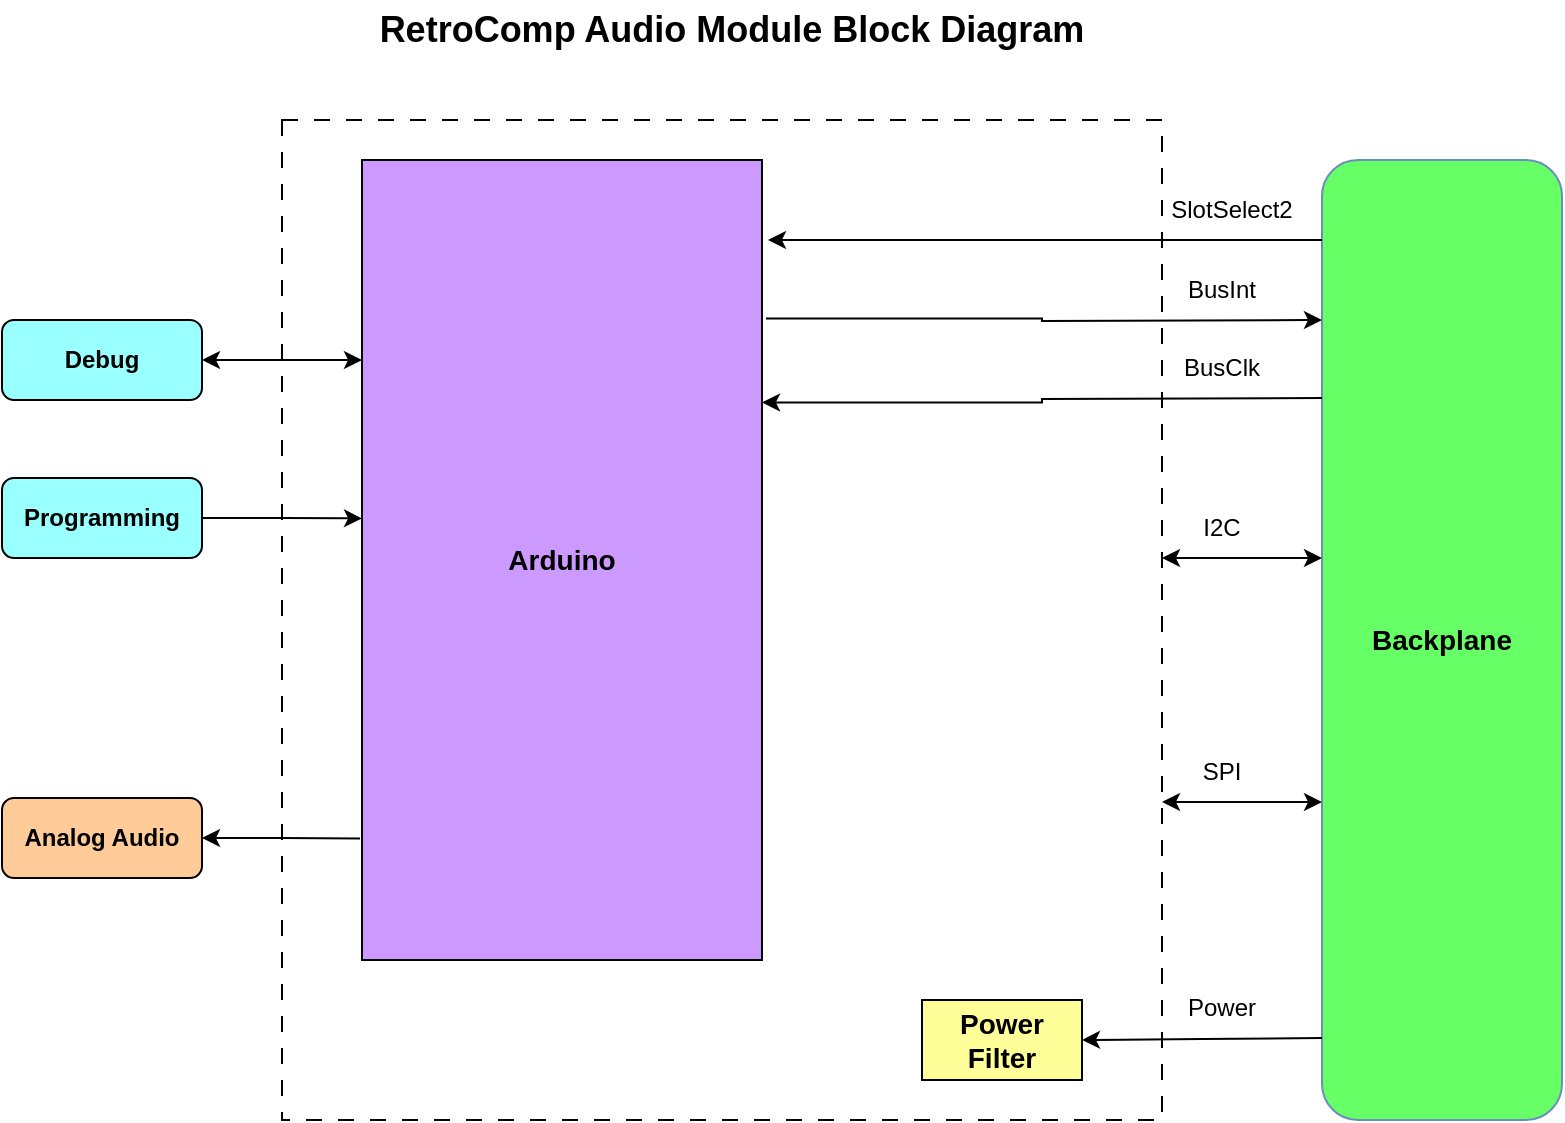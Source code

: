 <mxfile version="28.0.4">
  <diagram id="gKfQR6QMqfabCFEobmAz" name="Page-1">
    <mxGraphModel dx="995" dy="726" grid="1" gridSize="10" guides="1" tooltips="1" connect="1" arrows="1" fold="1" page="1" pageScale="1" pageWidth="1100" pageHeight="850" math="0" shadow="0">
      <root>
        <mxCell id="0" />
        <mxCell id="1" parent="0" />
        <mxCell id="zYWQm6FeYK7ZvlCrXuv9-24" value="" style="rounded=0;whiteSpace=wrap;html=1;dashed=1;dashPattern=8 8;" parent="1" vertex="1">
          <mxGeometry x="280" y="140" width="440" height="500" as="geometry" />
        </mxCell>
        <mxCell id="XGa5Y8sCl0DmdLY9kct8-3" value="&lt;b&gt;&lt;font style=&quot;font-size: 14px;&quot;&gt;Backplane&lt;/font&gt;&lt;/b&gt;" style="rounded=1;whiteSpace=wrap;html=1;fillColor=#66FF66;strokeColor=#6c8ebf;" parent="1" vertex="1">
          <mxGeometry x="800" y="160" width="120" height="480" as="geometry" />
        </mxCell>
        <mxCell id="zYWQm6FeYK7ZvlCrXuv9-20" style="edgeStyle=orthogonalEdgeStyle;rounded=0;orthogonalLoop=1;jettySize=auto;html=1;exitX=1;exitY=0.5;exitDx=0;exitDy=0;entryX=0;entryY=0.25;entryDx=0;entryDy=0;startArrow=classic;startFill=1;" parent="1" source="XGa5Y8sCl0DmdLY9kct8-4" target="XGa5Y8sCl0DmdLY9kct8-5" edge="1">
          <mxGeometry relative="1" as="geometry" />
        </mxCell>
        <mxCell id="XGa5Y8sCl0DmdLY9kct8-4" value="&lt;b&gt;Debug&lt;/b&gt;" style="rounded=1;whiteSpace=wrap;html=1;fillColor=#99FFFF;" parent="1" vertex="1">
          <mxGeometry x="140" y="240" width="100" height="40" as="geometry" />
        </mxCell>
        <mxCell id="XGa5Y8sCl0DmdLY9kct8-5" value="&lt;span style=&quot;font-size: 14px;&quot;&gt;&lt;b&gt;Arduino&lt;/b&gt;&lt;/span&gt;" style="rounded=0;whiteSpace=wrap;html=1;fillColor=#CC99FF;" parent="1" vertex="1">
          <mxGeometry x="320" y="160" width="200" height="400" as="geometry" />
        </mxCell>
        <mxCell id="CG7hZ_wFSSS8GAl2Qvh1-9" style="edgeStyle=orthogonalEdgeStyle;rounded=0;orthogonalLoop=1;jettySize=auto;html=1;exitX=1;exitY=0.75;exitDx=0;exitDy=0;entryX=0;entryY=0.75;entryDx=0;entryDy=0;startArrow=classic;startFill=1;" parent="1" edge="1">
          <mxGeometry relative="1" as="geometry">
            <mxPoint x="720" y="481" as="sourcePoint" />
            <mxPoint x="800" y="481" as="targetPoint" />
          </mxGeometry>
        </mxCell>
        <mxCell id="XGa5Y8sCl0DmdLY9kct8-6" value="&lt;span style=&quot;font-size: 14px;&quot;&gt;&lt;b&gt;Power&lt;/b&gt;&lt;/span&gt;&lt;div&gt;&lt;span style=&quot;font-size: 14px;&quot;&gt;&lt;b&gt;Filter&lt;/b&gt;&lt;/span&gt;&lt;/div&gt;" style="rounded=0;whiteSpace=wrap;html=1;fillColor=#FFFF99;" parent="1" vertex="1">
          <mxGeometry x="600" y="580" width="80" height="40" as="geometry" />
        </mxCell>
        <mxCell id="CG7hZ_wFSSS8GAl2Qvh1-28" value="SPI" style="text;html=1;align=center;verticalAlign=middle;whiteSpace=wrap;rounded=0;" parent="1" vertex="1">
          <mxGeometry x="720" y="451" width="60" height="30" as="geometry" />
        </mxCell>
        <mxCell id="CG7hZ_wFSSS8GAl2Qvh1-33" value="&lt;b&gt;&lt;font style=&quot;font-size: 18px;&quot;&gt;RetroComp Audio Module Block Diagram&lt;/font&gt;&lt;/b&gt;" style="text;html=1;align=center;verticalAlign=middle;whiteSpace=wrap;rounded=0;" parent="1" vertex="1">
          <mxGeometry x="320" y="80" width="370" height="30" as="geometry" />
        </mxCell>
        <mxCell id="zYWQm6FeYK7ZvlCrXuv9-9" style="edgeStyle=orthogonalEdgeStyle;rounded=0;orthogonalLoop=1;jettySize=auto;html=1;exitX=1.01;exitY=0.198;exitDx=0;exitDy=0;entryX=0;entryY=0.75;entryDx=0;entryDy=0;exitPerimeter=0;startArrow=none;startFill=0;endArrow=classic;endFill=1;" parent="1" source="XGa5Y8sCl0DmdLY9kct8-5" edge="1">
          <mxGeometry relative="1" as="geometry">
            <mxPoint x="720" y="240" as="sourcePoint" />
            <mxPoint x="800" y="240" as="targetPoint" />
          </mxGeometry>
        </mxCell>
        <mxCell id="zYWQm6FeYK7ZvlCrXuv9-10" value="BusInt" style="text;html=1;align=center;verticalAlign=middle;whiteSpace=wrap;rounded=0;" parent="1" vertex="1">
          <mxGeometry x="720" y="210" width="60" height="30" as="geometry" />
        </mxCell>
        <mxCell id="zYWQm6FeYK7ZvlCrXuv9-11" style="edgeStyle=orthogonalEdgeStyle;rounded=0;orthogonalLoop=1;jettySize=auto;html=1;exitX=1;exitY=0.75;exitDx=0;exitDy=0;entryX=1;entryY=0.303;entryDx=0;entryDy=0;entryPerimeter=0;" parent="1" target="XGa5Y8sCl0DmdLY9kct8-5" edge="1">
          <mxGeometry relative="1" as="geometry">
            <mxPoint x="800" y="279" as="sourcePoint" />
            <mxPoint x="720" y="279" as="targetPoint" />
          </mxGeometry>
        </mxCell>
        <mxCell id="zYWQm6FeYK7ZvlCrXuv9-12" value="BusClk" style="text;html=1;align=center;verticalAlign=middle;whiteSpace=wrap;rounded=0;" parent="1" vertex="1">
          <mxGeometry x="720" y="249" width="60" height="30" as="geometry" />
        </mxCell>
        <mxCell id="zYWQm6FeYK7ZvlCrXuv9-13" style="edgeStyle=orthogonalEdgeStyle;rounded=0;orthogonalLoop=1;jettySize=auto;html=1;exitX=1;exitY=0.75;exitDx=0;exitDy=0;entryX=1;entryY=0.5;entryDx=0;entryDy=0;" parent="1" target="XGa5Y8sCl0DmdLY9kct8-6" edge="1">
          <mxGeometry relative="1" as="geometry">
            <mxPoint x="800" y="599" as="sourcePoint" />
            <mxPoint x="720" y="599" as="targetPoint" />
          </mxGeometry>
        </mxCell>
        <mxCell id="zYWQm6FeYK7ZvlCrXuv9-14" value="Power" style="text;html=1;align=center;verticalAlign=middle;whiteSpace=wrap;rounded=0;" parent="1" vertex="1">
          <mxGeometry x="720" y="569" width="60" height="30" as="geometry" />
        </mxCell>
        <mxCell id="zYWQm6FeYK7ZvlCrXuv9-15" style="edgeStyle=orthogonalEdgeStyle;rounded=0;orthogonalLoop=1;jettySize=auto;html=1;exitX=1;exitY=0.75;exitDx=0;exitDy=0;entryX=0;entryY=0.75;entryDx=0;entryDy=0;startArrow=classic;startFill=1;" parent="1" edge="1">
          <mxGeometry relative="1" as="geometry">
            <mxPoint x="720" y="359" as="sourcePoint" />
            <mxPoint x="800" y="359" as="targetPoint" />
          </mxGeometry>
        </mxCell>
        <mxCell id="zYWQm6FeYK7ZvlCrXuv9-16" value="I2C" style="text;html=1;align=center;verticalAlign=middle;whiteSpace=wrap;rounded=0;" parent="1" vertex="1">
          <mxGeometry x="720" y="329" width="60" height="30" as="geometry" />
        </mxCell>
        <mxCell id="zYWQm6FeYK7ZvlCrXuv9-17" value="&lt;b&gt;Programming&lt;/b&gt;" style="rounded=1;whiteSpace=wrap;html=1;fillColor=#99FFFF;" parent="1" vertex="1">
          <mxGeometry x="140" y="319" width="100" height="40" as="geometry" />
        </mxCell>
        <mxCell id="zYWQm6FeYK7ZvlCrXuv9-18" style="edgeStyle=orthogonalEdgeStyle;rounded=0;orthogonalLoop=1;jettySize=auto;html=1;exitX=1;exitY=0.5;exitDx=0;exitDy=0;entryX=0;entryY=0.448;entryDx=0;entryDy=0;entryPerimeter=0;" parent="1" source="zYWQm6FeYK7ZvlCrXuv9-17" target="XGa5Y8sCl0DmdLY9kct8-5" edge="1">
          <mxGeometry relative="1" as="geometry" />
        </mxCell>
        <mxCell id="zYWQm6FeYK7ZvlCrXuv9-22" style="edgeStyle=orthogonalEdgeStyle;rounded=0;orthogonalLoop=1;jettySize=auto;html=1;exitX=1.015;exitY=0.1;exitDx=0;exitDy=0;entryX=0;entryY=0.75;entryDx=0;entryDy=0;exitPerimeter=0;startArrow=classic;startFill=1;endArrow=none;endFill=0;" parent="1" source="XGa5Y8sCl0DmdLY9kct8-5" edge="1">
          <mxGeometry relative="1" as="geometry">
            <mxPoint x="720" y="200" as="sourcePoint" />
            <mxPoint x="800" y="200" as="targetPoint" />
          </mxGeometry>
        </mxCell>
        <mxCell id="zYWQm6FeYK7ZvlCrXuv9-23" value="SlotSelect2" style="text;html=1;align=center;verticalAlign=middle;whiteSpace=wrap;rounded=0;" parent="1" vertex="1">
          <mxGeometry x="700" y="170" width="110" height="30" as="geometry" />
        </mxCell>
        <mxCell id="9mXi5TYKmuGidNmoGbkr-1" value="&lt;b&gt;Analog Audio&lt;/b&gt;" style="rounded=1;whiteSpace=wrap;html=1;fillColor=#FFCC99;" parent="1" vertex="1">
          <mxGeometry x="140" y="479" width="100" height="40" as="geometry" />
        </mxCell>
        <mxCell id="9mXi5TYKmuGidNmoGbkr-6" style="edgeStyle=orthogonalEdgeStyle;rounded=0;orthogonalLoop=1;jettySize=auto;html=1;exitX=1;exitY=0.5;exitDx=0;exitDy=0;entryX=-0.005;entryY=0.848;entryDx=0;entryDy=0;entryPerimeter=0;startArrow=classic;startFill=1;endArrow=none;endFill=0;" parent="1" source="9mXi5TYKmuGidNmoGbkr-1" target="XGa5Y8sCl0DmdLY9kct8-5" edge="1">
          <mxGeometry relative="1" as="geometry" />
        </mxCell>
      </root>
    </mxGraphModel>
  </diagram>
</mxfile>
